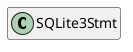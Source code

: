 @startuml
set namespaceSeparator \\
hide members
hide << alias >> circle

class SQLite3Stmt
@enduml

